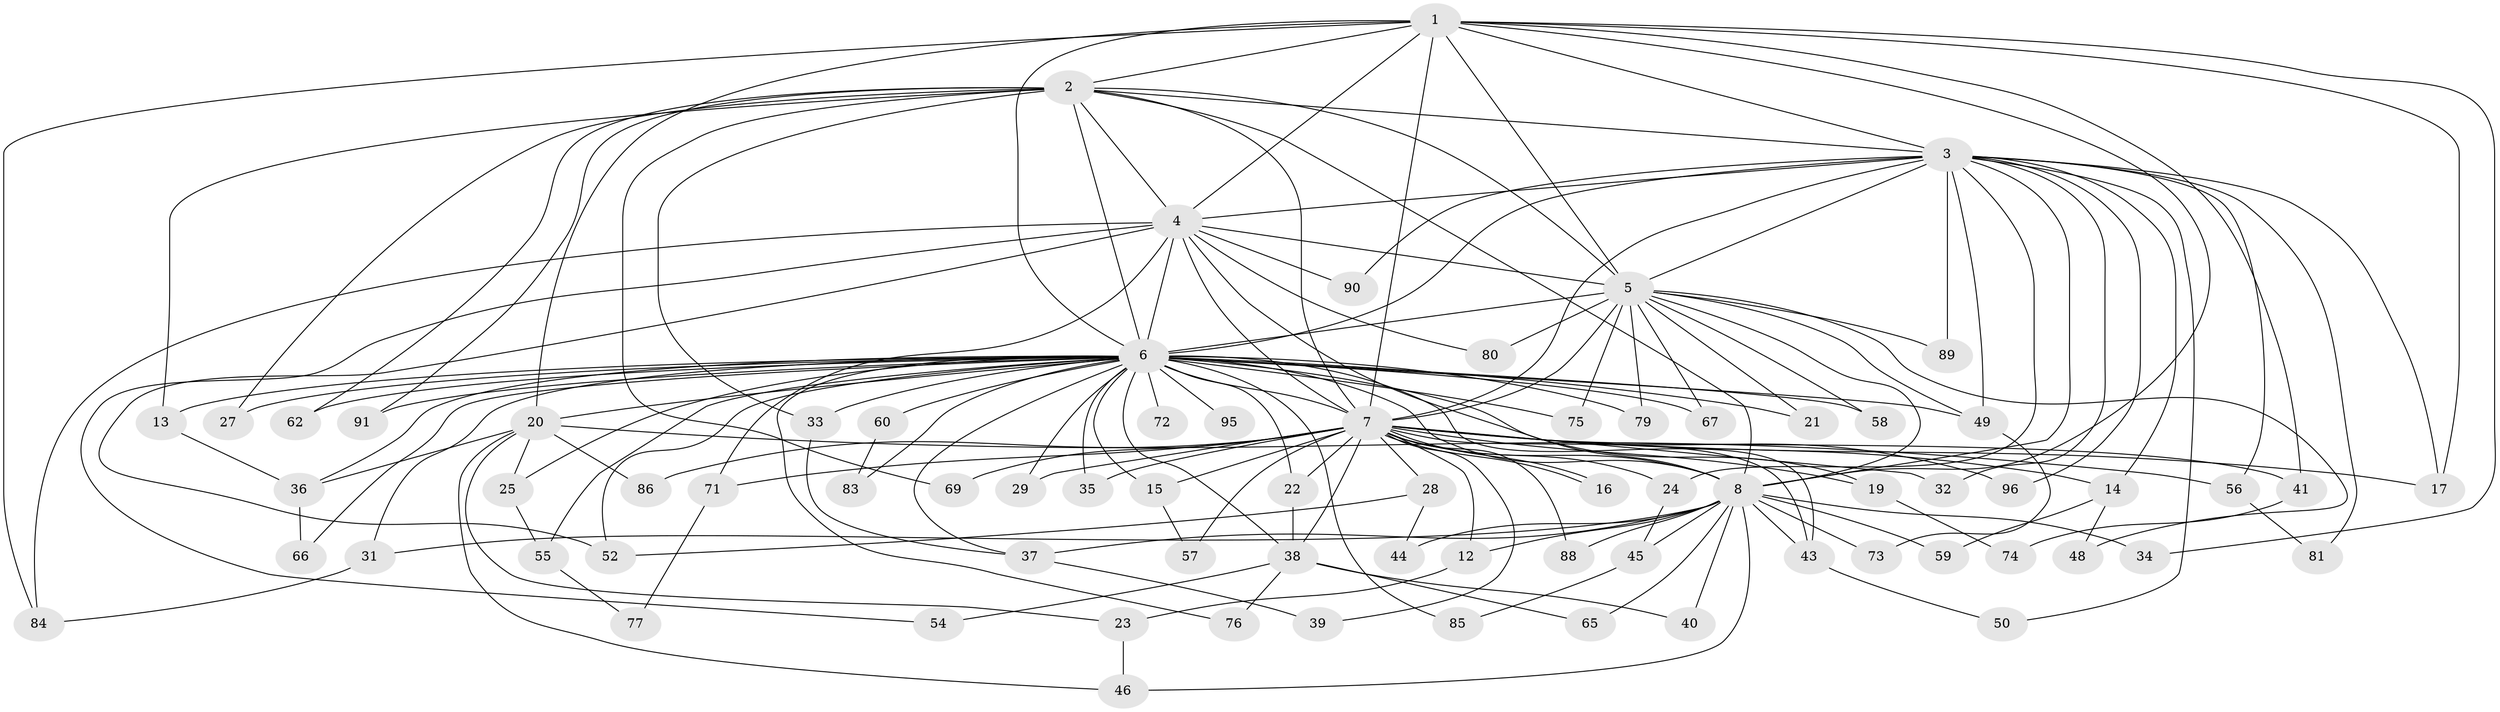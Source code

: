 // Generated by graph-tools (version 1.1) at 2025/23/03/03/25 07:23:37]
// undirected, 75 vertices, 167 edges
graph export_dot {
graph [start="1"]
  node [color=gray90,style=filled];
  1 [super="+63"];
  2 [super="+51"];
  3 [super="+11"];
  4 [super="+64"];
  5 [super="+47"];
  6 [super="+9"];
  7 [super="+10"];
  8 [super="+26"];
  12;
  13 [super="+18"];
  14;
  15;
  16 [super="+82"];
  17 [super="+42"];
  19;
  20 [super="+53"];
  21 [super="+30"];
  22;
  23 [super="+78"];
  24;
  25;
  27;
  28;
  29;
  31 [super="+94"];
  32;
  33;
  34;
  35;
  36 [super="+92"];
  37 [super="+70"];
  38 [super="+61"];
  39;
  40;
  41;
  43 [super="+87"];
  44;
  45;
  46;
  48;
  49 [super="+68"];
  50;
  52 [super="+93"];
  54;
  55;
  56;
  57;
  58;
  59;
  60;
  62;
  65;
  66;
  67;
  69;
  71;
  72;
  73;
  74;
  75;
  76;
  77;
  79;
  80;
  81;
  83;
  84;
  85;
  86;
  88;
  89;
  90;
  91;
  95;
  96;
  1 -- 2;
  1 -- 3 [weight=2];
  1 -- 4;
  1 -- 5;
  1 -- 6 [weight=3];
  1 -- 7 [weight=2];
  1 -- 8;
  1 -- 20 [weight=2];
  1 -- 34;
  1 -- 41;
  1 -- 84;
  1 -- 17;
  2 -- 3;
  2 -- 4;
  2 -- 5;
  2 -- 6 [weight=2];
  2 -- 7 [weight=2];
  2 -- 8;
  2 -- 13 [weight=2];
  2 -- 27;
  2 -- 33;
  2 -- 62;
  2 -- 69;
  2 -- 91;
  3 -- 4;
  3 -- 5;
  3 -- 6 [weight=2];
  3 -- 7 [weight=2];
  3 -- 8;
  3 -- 14;
  3 -- 17;
  3 -- 24;
  3 -- 32;
  3 -- 49;
  3 -- 50;
  3 -- 56;
  3 -- 81;
  3 -- 89;
  3 -- 90;
  3 -- 96;
  4 -- 5;
  4 -- 6 [weight=3];
  4 -- 7 [weight=2];
  4 -- 8;
  4 -- 54;
  4 -- 71;
  4 -- 84;
  4 -- 90;
  4 -- 80;
  4 -- 52;
  5 -- 6 [weight=3];
  5 -- 7 [weight=2];
  5 -- 8;
  5 -- 21;
  5 -- 48;
  5 -- 49;
  5 -- 58;
  5 -- 67;
  5 -- 75;
  5 -- 79;
  5 -- 80;
  5 -- 89;
  6 -- 7 [weight=4];
  6 -- 8 [weight=3];
  6 -- 21 [weight=2];
  6 -- 29;
  6 -- 43;
  6 -- 52;
  6 -- 60 [weight=2];
  6 -- 62;
  6 -- 66;
  6 -- 67;
  6 -- 75;
  6 -- 83;
  6 -- 95 [weight=2];
  6 -- 13;
  6 -- 15;
  6 -- 19;
  6 -- 20;
  6 -- 22;
  6 -- 25;
  6 -- 27;
  6 -- 31;
  6 -- 33;
  6 -- 35;
  6 -- 36;
  6 -- 38;
  6 -- 55;
  6 -- 58;
  6 -- 72;
  6 -- 76;
  6 -- 79;
  6 -- 85;
  6 -- 91;
  6 -- 37;
  6 -- 49;
  7 -- 8 [weight=2];
  7 -- 12;
  7 -- 15;
  7 -- 16 [weight=2];
  7 -- 16;
  7 -- 17;
  7 -- 22;
  7 -- 24;
  7 -- 29;
  7 -- 41;
  7 -- 57;
  7 -- 69;
  7 -- 71;
  7 -- 86;
  7 -- 96;
  7 -- 32;
  7 -- 35;
  7 -- 39;
  7 -- 14;
  7 -- 19;
  7 -- 88;
  7 -- 28;
  7 -- 38;
  7 -- 43;
  8 -- 12;
  8 -- 31;
  8 -- 34;
  8 -- 37;
  8 -- 40;
  8 -- 43;
  8 -- 44;
  8 -- 45;
  8 -- 46;
  8 -- 59;
  8 -- 65;
  8 -- 73;
  8 -- 88;
  12 -- 23;
  13 -- 36;
  14 -- 48;
  14 -- 59;
  15 -- 57;
  19 -- 74;
  20 -- 23;
  20 -- 25;
  20 -- 46;
  20 -- 56;
  20 -- 86;
  20 -- 36;
  22 -- 38;
  23 -- 46;
  24 -- 45;
  25 -- 55;
  28 -- 44;
  28 -- 52;
  31 -- 84;
  33 -- 37;
  36 -- 66;
  37 -- 39;
  38 -- 40;
  38 -- 54;
  38 -- 65;
  38 -- 76;
  41 -- 74;
  43 -- 50;
  45 -- 85;
  49 -- 73;
  55 -- 77;
  56 -- 81;
  60 -- 83;
  71 -- 77;
}
